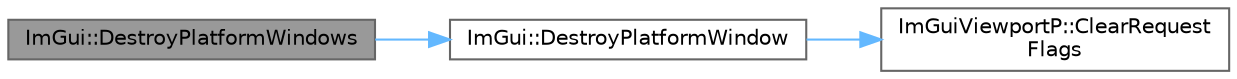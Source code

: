 digraph "ImGui::DestroyPlatformWindows"
{
 // LATEX_PDF_SIZE
  bgcolor="transparent";
  edge [fontname=Helvetica,fontsize=10,labelfontname=Helvetica,labelfontsize=10];
  node [fontname=Helvetica,fontsize=10,shape=box,height=0.2,width=0.4];
  rankdir="LR";
  Node1 [id="Node000001",label="ImGui::DestroyPlatformWindows",height=0.2,width=0.4,color="gray40", fillcolor="grey60", style="filled", fontcolor="black",tooltip=" "];
  Node1 -> Node2 [id="edge3_Node000001_Node000002",color="steelblue1",style="solid",tooltip=" "];
  Node2 [id="Node000002",label="ImGui::DestroyPlatformWindow",height=0.2,width=0.4,color="grey40", fillcolor="white", style="filled",URL="$namespace_im_gui.html#acea326a9a642943f5f8f2f74fd8fb0e0",tooltip=" "];
  Node2 -> Node3 [id="edge4_Node000002_Node000003",color="steelblue1",style="solid",tooltip=" "];
  Node3 [id="Node000003",label="ImGuiViewportP::ClearRequest\lFlags",height=0.2,width=0.4,color="grey40", fillcolor="white", style="filled",URL="$struct_im_gui_viewport_p.html#a5fcb255c47a5cf94639ed9abcc2e16c2",tooltip=" "];
}
